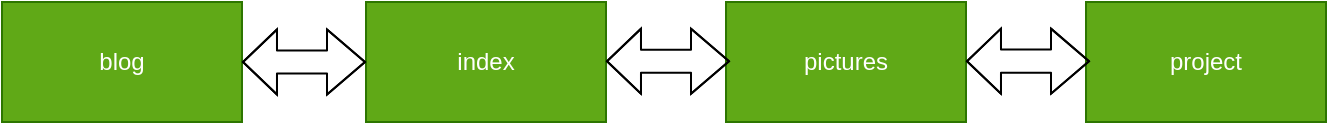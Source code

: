 <mxfile>
    <diagram id="Ddquru1No6JqzLPKn0Kp" name="Page-1">
        <mxGraphModel dx="2276" dy="1574" grid="1" gridSize="10" guides="1" tooltips="1" connect="1" arrows="1" fold="1" page="1" pageScale="1" pageWidth="850" pageHeight="1100" math="0" shadow="0">
            <root>
                <mxCell id="0"/>
                <mxCell id="1" parent="0"/>
                <mxCell id="2" value="pictures" style="rounded=0;whiteSpace=wrap;html=1;fillColor=#60a917;fontColor=#ffffff;strokeColor=#2D7600;" vertex="1" parent="1">
                    <mxGeometry x="362" y="950" width="120" height="60" as="geometry"/>
                </mxCell>
                <mxCell id="3" value="blog" style="rounded=0;whiteSpace=wrap;html=1;fillColor=#60a917;fontColor=#ffffff;strokeColor=#2D7600;" vertex="1" parent="1">
                    <mxGeometry y="950" width="120" height="60" as="geometry"/>
                </mxCell>
                <mxCell id="4" value="index" style="rounded=0;whiteSpace=wrap;html=1;fillColor=#60a917;fontColor=#ffffff;strokeColor=#2D7600;" vertex="1" parent="1">
                    <mxGeometry x="182" y="950" width="120" height="60" as="geometry"/>
                </mxCell>
                <mxCell id="5" value="project" style="rounded=0;whiteSpace=wrap;html=1;fillColor=#60a917;fontColor=#ffffff;strokeColor=#2D7600;" vertex="1" parent="1">
                    <mxGeometry x="542" y="950" width="120" height="60" as="geometry"/>
                </mxCell>
                <mxCell id="6" value="" style="shape=flexArrow;endArrow=classic;startArrow=classic;html=1;width=11.538;startSize=5.331;exitX=1;exitY=0.5;exitDx=0;exitDy=0;" edge="1" parent="1" source="3">
                    <mxGeometry width="100" height="100" relative="1" as="geometry">
                        <mxPoint x="141" y="980" as="sourcePoint"/>
                        <mxPoint x="182" y="980" as="targetPoint"/>
                        <Array as="points">
                            <mxPoint x="211" y="980"/>
                            <mxPoint x="182" y="980"/>
                        </Array>
                    </mxGeometry>
                </mxCell>
                <mxCell id="8" value="" style="shape=flexArrow;endArrow=classic;startArrow=classic;html=1;width=11.538;startSize=5.331;exitX=1;exitY=0.5;exitDx=0;exitDy=0;" edge="1" parent="1">
                    <mxGeometry width="100" height="100" relative="1" as="geometry">
                        <mxPoint x="302" y="979.62" as="sourcePoint"/>
                        <mxPoint x="364" y="979.62" as="targetPoint"/>
                        <Array as="points">
                            <mxPoint x="393" y="979.62"/>
                            <mxPoint x="364" y="979.62"/>
                        </Array>
                    </mxGeometry>
                </mxCell>
                <mxCell id="9" value="" style="shape=flexArrow;endArrow=classic;startArrow=classic;html=1;width=11.538;startSize=5.331;exitX=1;exitY=0.5;exitDx=0;exitDy=0;" edge="1" parent="1">
                    <mxGeometry width="100" height="100" relative="1" as="geometry">
                        <mxPoint x="482" y="979.58" as="sourcePoint"/>
                        <mxPoint x="544" y="979.58" as="targetPoint"/>
                        <Array as="points">
                            <mxPoint x="573" y="979.58"/>
                            <mxPoint x="544" y="979.58"/>
                        </Array>
                    </mxGeometry>
                </mxCell>
            </root>
        </mxGraphModel>
    </diagram>
</mxfile>